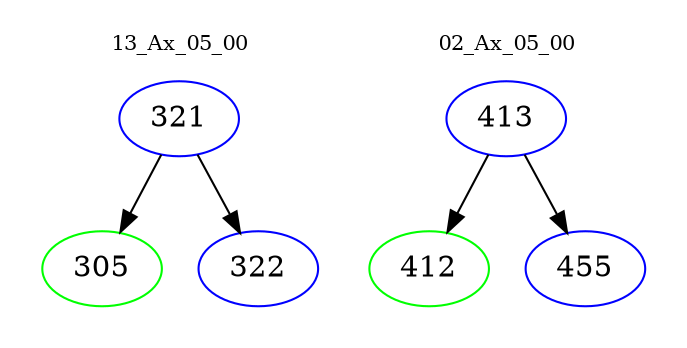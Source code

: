 digraph{
subgraph cluster_0 {
color = white
label = "13_Ax_05_00";
fontsize=10;
T0_321 [label="321", color="blue"]
T0_321 -> T0_305 [color="black"]
T0_305 [label="305", color="green"]
T0_321 -> T0_322 [color="black"]
T0_322 [label="322", color="blue"]
}
subgraph cluster_1 {
color = white
label = "02_Ax_05_00";
fontsize=10;
T1_413 [label="413", color="blue"]
T1_413 -> T1_412 [color="black"]
T1_412 [label="412", color="green"]
T1_413 -> T1_455 [color="black"]
T1_455 [label="455", color="blue"]
}
}
